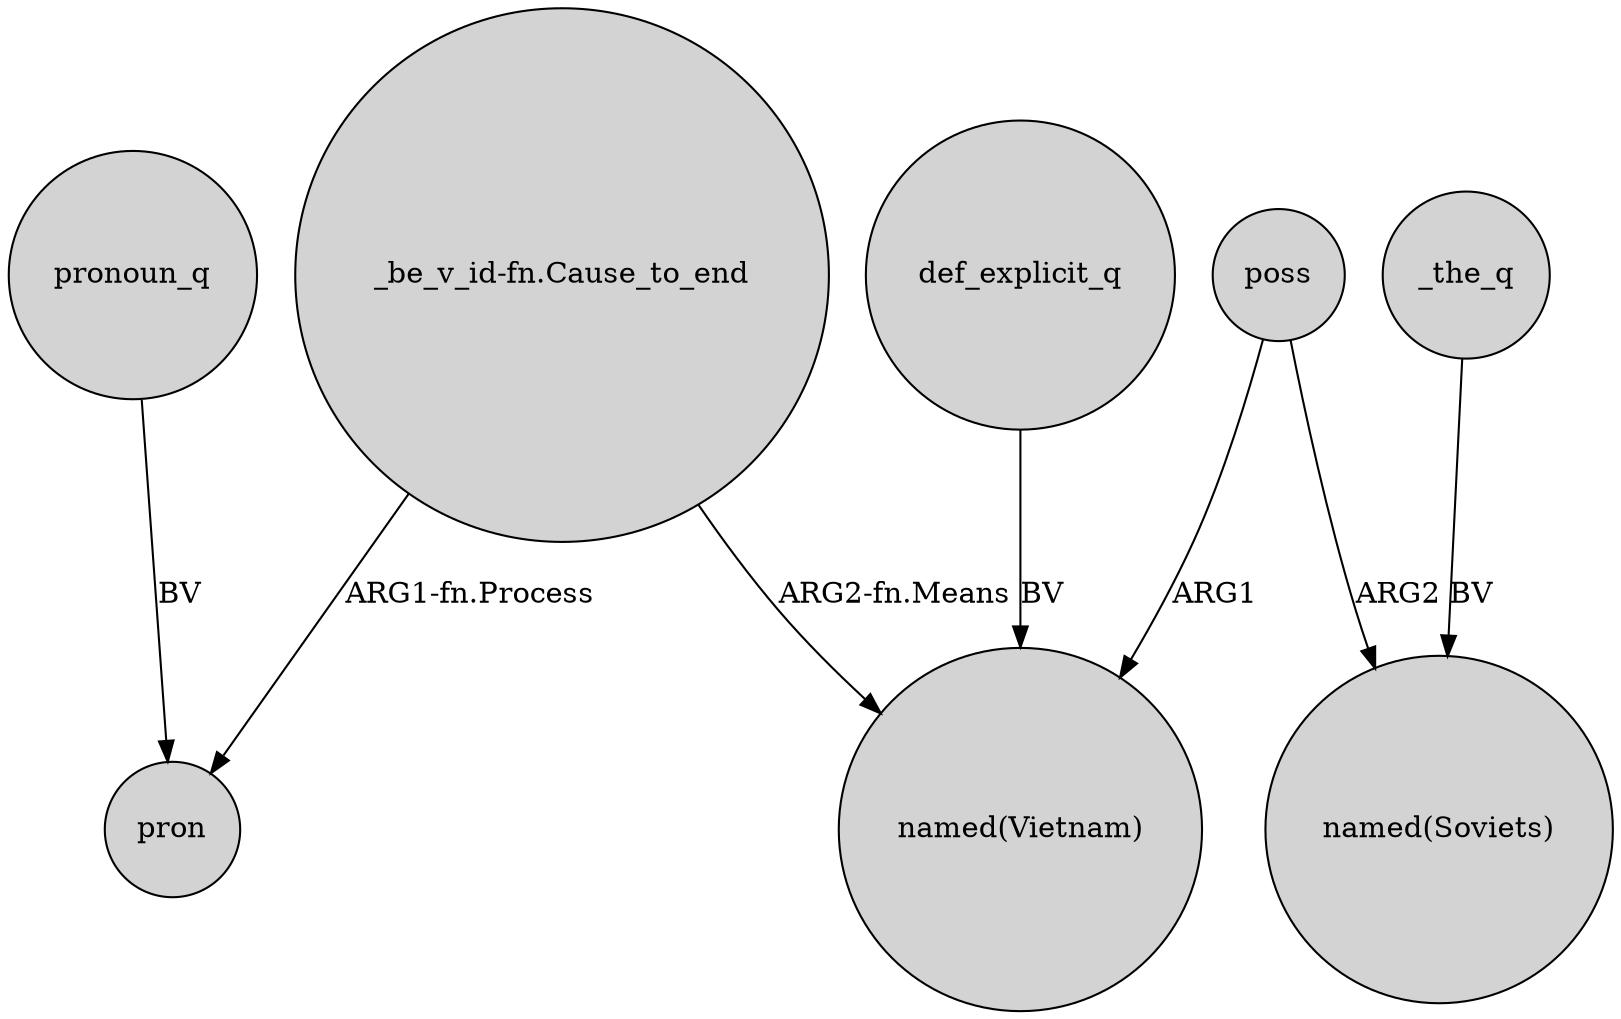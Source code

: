 digraph {
	node [shape=circle style=filled]
	"_be_v_id-fn.Cause_to_end" -> "named(Vietnam)" [label="ARG2-fn.Means"]
	poss -> "named(Soviets)" [label=ARG2]
	_the_q -> "named(Soviets)" [label=BV]
	pronoun_q -> pron [label=BV]
	"_be_v_id-fn.Cause_to_end" -> pron [label="ARG1-fn.Process"]
	poss -> "named(Vietnam)" [label=ARG1]
	def_explicit_q -> "named(Vietnam)" [label=BV]
}
